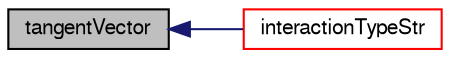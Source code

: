 digraph "tangentVector"
{
  bgcolor="transparent";
  edge [fontname="FreeSans",fontsize="10",labelfontname="FreeSans",labelfontsize="10"];
  node [fontname="FreeSans",fontsize="10",shape=record];
  rankdir="LR";
  Node711 [label="tangentVector",height=0.2,width=0.4,color="black", fillcolor="grey75", style="filled", fontcolor="black"];
  Node711 -> Node712 [dir="back",color="midnightblue",fontsize="10",style="solid",fontname="FreeSans"];
  Node712 [label="interactionTypeStr",height=0.2,width=0.4,color="red",URL="$a24374.html#af77ca38be06eaa8704c37e31d58c5097"];
}
